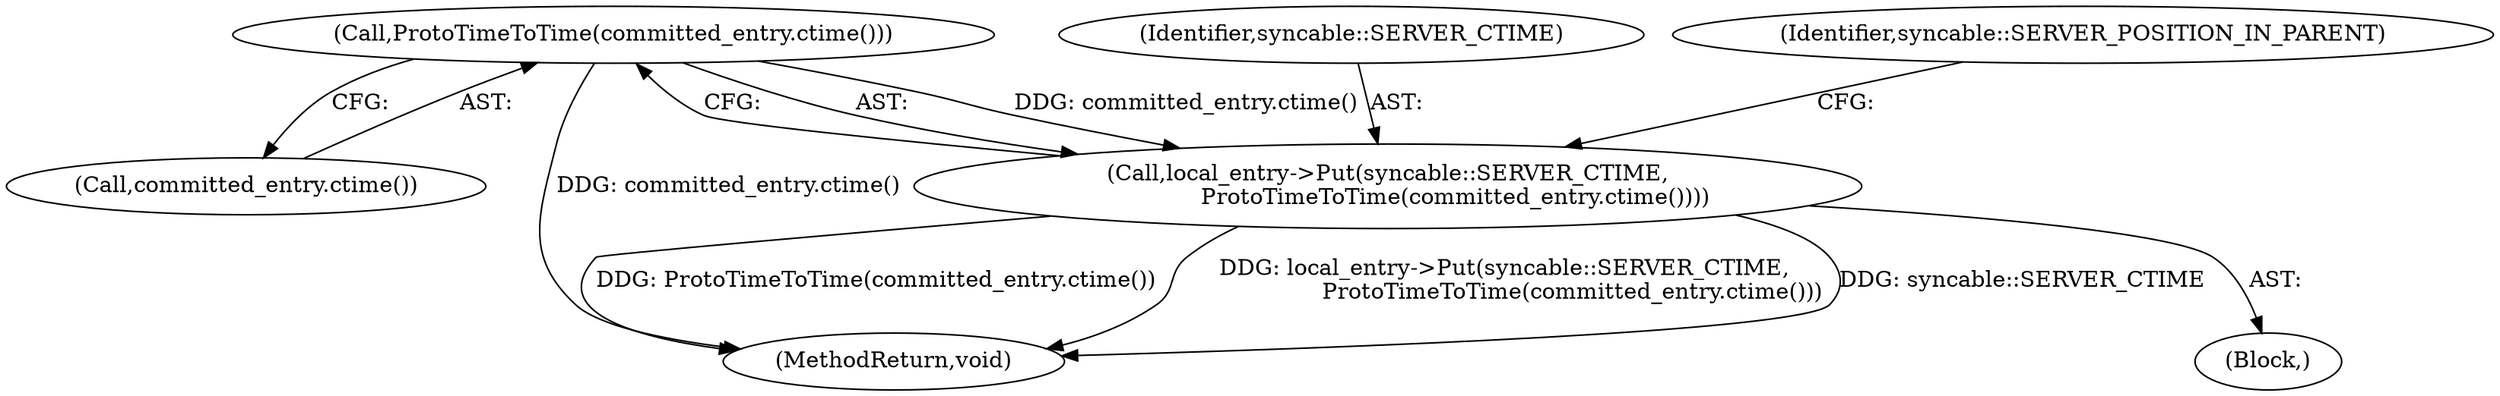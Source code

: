 digraph "1_Chrome_19190765882e272a6a2162c89acdb29110f7e3cf_0@del" {
"1000126" [label="(Call,ProtoTimeToTime(committed_entry.ctime()))"];
"1000124" [label="(Call,local_entry->Put(syncable::SERVER_CTIME,\n                   ProtoTimeToTime(committed_entry.ctime())))"];
"1000125" [label="(Identifier,syncable::SERVER_CTIME)"];
"1000127" [label="(Call,committed_entry.ctime())"];
"1000147" [label="(MethodReturn,void)"];
"1000126" [label="(Call,ProtoTimeToTime(committed_entry.ctime()))"];
"1000104" [label="(Block,)"];
"1000124" [label="(Call,local_entry->Put(syncable::SERVER_CTIME,\n                   ProtoTimeToTime(committed_entry.ctime())))"];
"1000129" [label="(Identifier,syncable::SERVER_POSITION_IN_PARENT)"];
"1000126" -> "1000124"  [label="AST: "];
"1000126" -> "1000127"  [label="CFG: "];
"1000127" -> "1000126"  [label="AST: "];
"1000124" -> "1000126"  [label="CFG: "];
"1000126" -> "1000147"  [label="DDG: committed_entry.ctime()"];
"1000126" -> "1000124"  [label="DDG: committed_entry.ctime()"];
"1000124" -> "1000104"  [label="AST: "];
"1000125" -> "1000124"  [label="AST: "];
"1000129" -> "1000124"  [label="CFG: "];
"1000124" -> "1000147"  [label="DDG: syncable::SERVER_CTIME"];
"1000124" -> "1000147"  [label="DDG: ProtoTimeToTime(committed_entry.ctime())"];
"1000124" -> "1000147"  [label="DDG: local_entry->Put(syncable::SERVER_CTIME,\n                   ProtoTimeToTime(committed_entry.ctime()))"];
}
